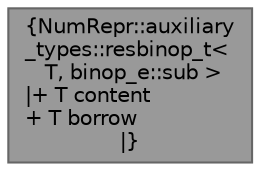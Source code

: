 digraph "NumRepr::auxiliary_types::resbinop_t&lt; T, binop_e::sub &gt;"
{
 // INTERACTIVE_SVG=YES
 // LATEX_PDF_SIZE
  bgcolor="transparent";
  edge [fontname=Helvetica,fontsize=10,labelfontname=Helvetica,labelfontsize=10];
  node [fontname=Helvetica,fontsize=10,shape=box,height=0.2,width=0.4];
  Node1 [label="{NumRepr::auxiliary\l_types::resbinop_t\<\l T, binop_e::sub \>\n|+ T content\l+ T borrow\l|}",height=0.2,width=0.4,color="gray40", fillcolor="grey60", style="filled", fontcolor="black",tooltip=" "];
}
